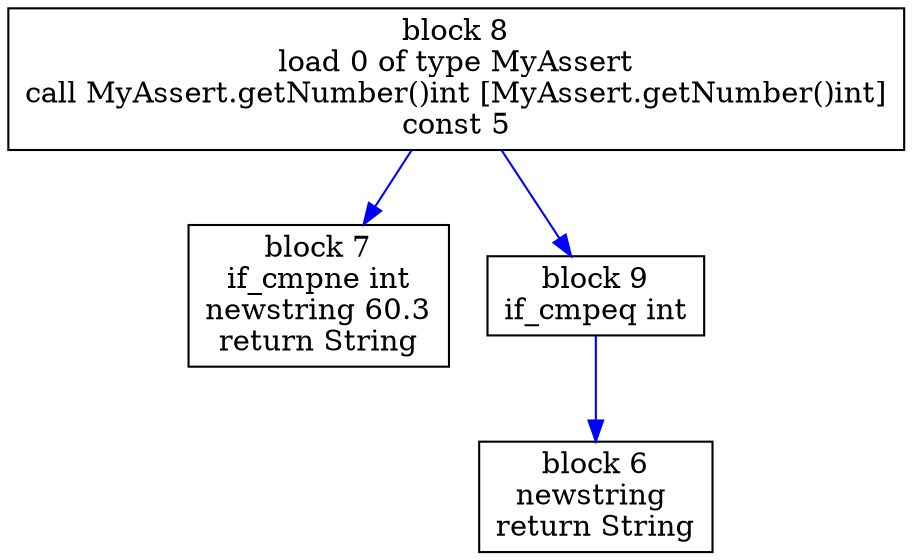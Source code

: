 digraph "MyAssert.prova3(MyAssert)void" {
size = "11,7.5";
codeblock_8 [ shape = box, label = "block 8\nload 0 of type MyAssert\ncall MyAssert.getNumber()int [MyAssert.getNumber()int]\nconst 5"];
codeblock_7 [ shape = box, label = "block 7\nif_cmpne int\nnewstring 60.3\nreturn String"];
codeblock_8->codeblock_7 [color = blue label = "" fontsize = 8]
codeblock_9 [ shape = box, label = "block 9\nif_cmpeq int"];
codeblock_6 [ shape = box, label = "block 6\nnewstring \nreturn String"];
codeblock_9->codeblock_6 [color = blue label = "" fontsize = 8]
codeblock_8->codeblock_9 [color = blue label = "" fontsize = 8]
}